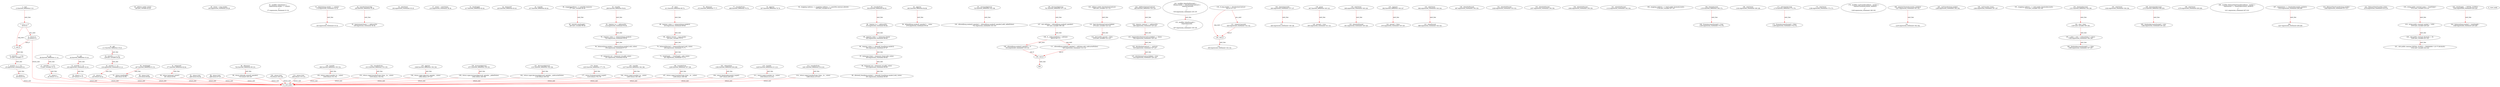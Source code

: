 digraph  {
13 [label="2_ mul\n13-function_definition-3-10", type_label=function_definition];
30 [label="3_ if_a == 0\n30-if-4-6", type_label=if];
1594 [label="3_ end_if", type_label=end_if];
35 [label="4_ return 0;\n35-return-5-5", type_label=return];
37 [label="6_ uint256 c = a * b;\n37-new_variable-7-7", type_label=new_variable];
45 [label="7_ assert(c / a == b);\n45-expression_statement-8-8", type_label=expression_statement];
54 [label="8_ return c;\n54-return-9-9", type_label=return];
56 [label="10_ div\n56-function_definition-11-14", type_label=function_definition];
73 [label="11_ uint256 c = a / b;\n73-new_variable-12-12", type_label=new_variable];
81 [label="12_ return c;\n81-return-13-13", type_label=return];
83 [label="14_ sub\n83-function_definition-15-18", type_label=function_definition];
100 [label="15_ assert(b <= a);\n100-expression_statement-16-16", type_label=expression_statement];
107 [label="16_ return a - b;\n107-return-17-17", type_label=return];
111 [label="18_ add\n111-function_definition-19-23", type_label=function_definition];
128 [label="19_ uint256 c = a + b;\n128-new_variable-20-20", type_label=new_variable];
136 [label="20_ assert(c >= a);\n136-expression_statement-21-21", type_label=expression_statement];
143 [label="21_ return c;\n143-return-22-22", type_label=return];
148 [label="25_ address public owner;\n148-new_variable-26-26", type_label=new_variable];
165 [label="28_ owner = msg.sender;\n165-expression_statement-29-29", type_label=expression_statement];
171 [label="30_ modifier onlyOwner() {\n        require(msg.sender == owner);\n        _;\n    }\n171-expression_statement-31-34", type_label=expression_statement];
174 [label="31_ require(msg.sender == owner);\n174-expression_statement-32-32", type_label=expression_statement];
183 [label="32_ _;\n183-expression_statement-33-33", type_label=expression_statement];
185 [label="34_ transferOwnership\n185-function_definition-35-39", type_label=function_definition];
192 [label="34_ onlyOwner\n192-expression_statement-35-35", type_label=expression_statement];
195 [label="35_ require(newOwner != address(0));\n195-expression_statement-36-36", type_label=expression_statement];
210 [label="37_ owner = newOwner;\n210-expression_statement-38-38", type_label=expression_statement];
217 [label="41_ totalSupply\n217-function_definition-42-42", type_label=function_definition];
225 [label="42_ balanceOf\n225-function_definition-43-43", type_label=function_definition];
237 [label="43_ transfer\n237-function_definition-44-44", type_label=function_definition];
277 [label="48_ mapping(address => uint256) balances;\n277-new_variable-49-49", type_label=new_variable];
283 [label="49_ uint256 totalSupply_;\n283-new_variable-50-50", type_label=new_variable];
287 [label="50_ totalSupply\n287-function_definition-51-53", type_label=function_definition];
296 [label="51_ return totalSupply_;\n296-return-52-52", type_label=return];
298 [label="53_ transfer\n298-function_definition-54-61", type_label=function_definition];
314 [label="54_ require(_to != address(0));\n314-expression_statement-55-55", type_label=expression_statement];
323 [label="55_ require(_value <= balances[msg.sender]);\n323-expression_statement-56-56", type_label=expression_statement];
334 [label="56_ balances[msg.sender] = balances[msg.sender].sub(_value);\n334-expression_statement-57-57", type_label=expression_statement];
351 [label="57_ balances[_to] = balances[_to].add(_value);\n351-expression_statement-58-58", type_label=expression_statement];
374 [label="59_ return true;\n374-return-60-60", type_label=return];
377 [label="61_ balanceOf\n377-function_definition-62-64", type_label=function_definition];
391 [label="62_ return balances[_owner];\n391-return-63-63", type_label=return];
411 [label="67_ burn\n411-function_definition-68-74", type_label=function_definition];
419 [label="68_ require(_value <= balances[msg.sender]);\n419-expression_statement-69-69", type_label=expression_statement];
430 [label="69_ address burner = msg.sender;\n430-new_variable-70-70", type_label=new_variable];
438 [label="70_ balances[burner] = balances[burner].sub(_value);\n438-expression_statement-71-71", type_label=expression_statement];
451 [label="71_ totalSupply_ = totalSupply_.sub(_value);\n451-expression_statement-72-72", type_label=expression_statement];
472 [label="76_ allowance\n472-function_definition-77-77", type_label=function_definition];
488 [label="77_ transferFrom\n488-function_definition-78-78", type_label=function_definition];
507 [label="78_ approve\n507-function_definition-79-79", type_label=function_definition];
545 [label="82_ mapping (address => mapping (address => uint256)) internal allowed;\n545-new_variable-83-83", type_label=new_variable];
554 [label="83_ transferFrom\n554-function_definition-84-93", type_label=function_definition];
574 [label="84_ require(_to != address(0));\n574-expression_statement-85-85", type_label=expression_statement];
583 [label="85_ require(_value <= balances[_from]);\n583-expression_statement-86-86", type_label=expression_statement];
592 [label="86_ require(_value <= allowed[_from][msg.sender]);\n592-expression_statement-87-87", type_label=expression_statement];
605 [label="87_ balances[_from] = balances[_from].sub(_value);\n605-expression_statement-88-88", type_label=expression_statement];
618 [label="88_ balances[_to] = balances[_to].add(_value);\n618-expression_statement-89-89", type_label=expression_statement];
631 [label="89_ allowed[_from][msg.sender] = allowed[_from][msg.sender].sub(_value);\n631-expression_statement-90-90", type_label=expression_statement];
660 [label="91_ return true;\n660-return-92-92", type_label=return];
663 [label="93_ approve\n663-function_definition-94-98", type_label=function_definition];
679 [label="94_ allowed[msg.sender][_spender] = _value;\n679-expression_statement-95-95", type_label=expression_statement];
699 [label="96_ return true;\n699-return-97-97", type_label=return];
702 [label="98_ allowance\n702-function_definition-99-101", type_label=function_definition];
719 [label="99_ return allowed[_owner][_spender];\n719-return-100-100", type_label=return];
725 [label="101_ increaseApproval\n725-function_definition-102-106", type_label=function_definition];
741 [label="102_ allowed[msg.sender][_spender] = allowed[msg.sender][_spender].add(_addedValue);\n741-expression_statement-103-103", type_label=expression_statement];
778 [label="104_ return true;\n778-return-105-105", type_label=return];
781 [label="106_ decreaseApproval\n781-function_definition-107-116", type_label=function_definition];
797 [label="107_ uint oldValue = allowed[msg.sender][_spender];\n797-new_variable-108-108", type_label=new_variable];
809 [label="108_ if__subtractedValue > oldValue\n809-if-109-113", type_label=if];
2373 [label="108_ end_if", type_label=end_if];
814 [label="109_ allowed[msg.sender][_spender] = 0;\n814-expression_statement-110-110", type_label=expression_statement];
825 [label="111_ allowed[msg.sender][_spender] = oldValue.sub(_subtractedValue);\n825-expression_statement-112-112", type_label=expression_statement];
856 [label="114_ return true;\n856-return-115-115", type_label=return];
869 [label="120_ address public distributionContract;\n869-new_variable-121-121", type_label=new_variable];
874 [label="121_ bool distributionContractAdded;\n874-new_variable-122-122", type_label=new_variable];
878 [label="122_ bool public paused = false;\n878-new_variable-123-123", type_label=new_variable];
885 [label="123_ addDistributionContract\n885-function_definition-124-129", type_label=function_definition];
893 [label="124_ require(_contract != address(0));\n893-expression_statement-125-125", type_label=expression_statement];
902 [label="125_ require(distributionContractAdded == false);\n902-expression_statement-126-126", type_label=expression_statement];
910 [label="126_ distributionContract = _contract;\n910-expression_statement-127-127", type_label=expression_statement];
914 [label="127_ distributionContractAdded = true;\n914-expression_statement-128-128", type_label=expression_statement];
919 [label="129_ modifier whenNotPaused() {\n        if(msg.sender != distributionContract) {\n            require(!paused);\n        }\n        _;\n    }\n919-expression_statement-130-135", type_label=expression_statement];
922 [label="130_ if_msg.sender != distributionContract\n922-if-131-133", type_label=if];
2486 [label="130_ end_if", type_label=end_if];
929 [label="131_ require(!paused);\n929-expression_statement-132-132", type_label=expression_statement];
935 [label="133_ _;\n935-expression_statement-134-134", type_label=expression_statement];
937 [label="135_ modifier whenPaused() {\n        require(paused);\n        _;\n    }\n937-expression_statement-136-139", type_label=expression_statement];
940 [label="136_ require(paused);\n940-expression_statement-137-137", type_label=expression_statement];
945 [label="137_ _;\n945-expression_statement-138-138", type_label=expression_statement];
947 [label="139_ pause\n947-function_definition-140-143", type_label=function_definition];
949 [label="139_ onlyOwner\n949-expression_statement-140-140", type_label=expression_statement];
951 [label="139_ whenNotPaused\n951-expression_statement-140-140", type_label=expression_statement];
955 [label="140_ paused = true;\n955-expression_statement-141-141", type_label=expression_statement];
962 [label="143_ unpause\n962-function_definition-144-147", type_label=function_definition];
964 [label="143_ onlyOwner\n964-expression_statement-144-144", type_label=expression_statement];
966 [label="143_ whenPaused\n966-expression_statement-144-144", type_label=expression_statement];
970 [label="144_ paused = false;\n970-expression_statement-145-145", type_label=expression_statement];
986 [label="149_ transfer\n986-function_definition-150-152", type_label=function_definition];
997 [label="149_ whenNotPaused\n997-expression_statement-150-150", type_label=expression_statement];
1004 [label="150_ return super.transfer(_to, _value);\n1004-return-151-151", type_label=return];
1013 [label="152_ transferFrom\n1013-function_definition-153-155", type_label=function_definition];
1028 [label="152_ whenNotPaused\n1028-expression_statement-153-153", type_label=expression_statement];
1035 [label="153_ return super.transferFrom(_from, _to, _value);\n1035-return-154-154", type_label=return];
1046 [label="155_ approve\n1046-function_definition-156-158", type_label=function_definition];
1057 [label="155_ whenNotPaused\n1057-expression_statement-156-156", type_label=expression_statement];
1064 [label="156_ return super.approve(_spender, _value);\n1064-return-157-157", type_label=return];
1073 [label="158_ increaseApproval\n1073-function_definition-159-161", type_label=function_definition];
1084 [label="158_ whenNotPaused\n1084-expression_statement-159-159", type_label=expression_statement];
1092 [label="159_ return super.increaseApproval(_spender, _addedValue);\n1092-return-160-160", type_label=return];
1101 [label="161_ decreaseApproval\n1101-function_definition-162-164", type_label=function_definition];
1112 [label="161_ whenNotPaused\n1112-expression_statement-162-162", type_label=expression_statement];
1120 [label="162_ return super.decreaseApproval(_spender, _subtractedValue);\n1120-return-163-163", type_label=return];
1138 [label="166_ mapping (address => bool) public frozenAccounts;\n1138-new_variable-167-167", type_label=new_variable];
1155 [label="168_ freezeAccount\n1155-function_definition-169-172", type_label=function_definition];
1162 [label="168_ onlyOwner\n1162-expression_statement-169-169", type_label=expression_statement];
1165 [label="169_ frozenAccounts[target] = true;\n1165-expression_statement-170-170", type_label=expression_statement];
1179 [label="172_ unFreezeAccount\n1179-function_definition-173-176", type_label=function_definition];
1186 [label="172_ onlyOwner\n1186-expression_statement-173-173", type_label=expression_statement];
1189 [label="173_ frozenAccounts[target] = false;\n1189-expression_statement-174-174", type_label=expression_statement];
1203 [label="176_ frozen\n1203-function_definition-177-179", type_label=function_definition];
1216 [label="177_ return frozenAccounts[_target];\n1216-return-178-178", type_label=return];
1220 [label="179_ modifier canTransfer(address _sender) {\n        require(!frozenAccounts[_sender]);\n        _;\n    }\n1220-expression_statement-180-183", type_label=expression_statement];
1227 [label="180_ require(!frozenAccounts[_sender]);\n1227-expression_statement-181-181", type_label=expression_statement];
1235 [label="181_ _;\n1235-expression_statement-182-182", type_label=expression_statement];
1237 [label="183_ transfer\n1237-function_definition-184-186", type_label=function_definition];
1248 [label="183_ canTransfer(msg.sender)\n1248-expression_statement-184-184", type_label=expression_statement];
1260 [label="184_ return super.transfer(_to, _value);\n1260-return-185-185", type_label=return];
1269 [label="186_ transferFrom\n1269-function_definition-187-189", type_label=function_definition];
1284 [label="186_ canTransfer(_from)\n1284-expression_statement-187-187", type_label=expression_statement];
1294 [label="187_ return super.transferFrom(_from, _to, _value);\n1294-return-188-188", type_label=return];
1314 [label="191_ mapping (address => uint) public timelockAccounts;\n1314-new_variable-192-192", type_label=new_variable];
1331 [label="193_ timelockAccount\n1331-function_definition-194-199", type_label=function_definition];
1342 [label="193_ onlyOwner\n1342-expression_statement-194-194", type_label=expression_statement];
1345 [label="194_ uint r_time;\n1345-new_variable-195-195", type_label=new_variable];
1350 [label="195_ r_time = now + (releasetime * 1 days);\n1350-expression_statement-196-196", type_label=expression_statement];
1360 [label="196_ timelockAccounts[target] = r_time;\n1360-expression_statement-197-197", type_label=expression_statement];
1372 [label="199_ timeunlockAccount\n1372-function_definition-200-203", type_label=function_definition];
1379 [label="199_ onlyOwner\n1379-expression_statement-200-200", type_label=expression_statement];
1382 [label="200_ timelockAccounts[target] = now;\n1382-expression_statement-201-201", type_label=expression_statement];
1394 [label="203_ releasetime\n1394-function_definition-204-206", type_label=function_definition];
1407 [label="204_ return timelockAccounts[_target];\n1407-return-205-205", type_label=return];
1411 [label="206_ modifier ReleaseTimeTransfer(address _sender) {\n        require(now >= timelockAccounts[_sender]);\n        _;\n    }\n1411-expression_statement-207-210", type_label=expression_statement];
1418 [label="207_ require(now >= timelockAccounts[_sender]);\n1418-expression_statement-208-208", type_label=expression_statement];
1427 [label="208_ _;\n1427-expression_statement-209-209", type_label=expression_statement];
1429 [label="210_ transfer\n1429-function_definition-211-213", type_label=function_definition];
1440 [label="210_ ReleaseTimeTransfer(msg.sender)\n1440-expression_statement-211-211", type_label=expression_statement];
1452 [label="211_ return super.transfer(_to, _value);\n1452-return-212-212", type_label=return];
1461 [label="213_ transferFrom\n1461-function_definition-214-216", type_label=function_definition];
1476 [label="213_ ReleaseTimeTransfer(_from)\n1476-expression_statement-214-214", type_label=expression_statement];
1486 [label="214_ return super.transferFrom(_from, _to, _value);\n1486-return-215-215", type_label=return];
1512 [label="218_ string public constant name = \"GoldToken\";\n1512-new_variable-219-219", type_label=new_variable];
1519 [label="219_ string public constant symbol = \"GTK\";\n1519-new_variable-220-220", type_label=new_variable];
1526 [label="220_ uint public constant decimals = 18;\n1526-new_variable-221-221", type_label=new_variable];
1532 [label="221_ uint public constant INITIAL_SUPPLY = 500000000 * (10 ** decimals);\n1532-new_variable-222-222", type_label=new_variable];
1545 [label="223_ totalSupply_ = INITIAL_SUPPLY;\n1545-expression_statement-224-224", type_label=expression_statement];
1549 [label="224_ balances[msg.sender] = totalSupply_;\n1549-expression_statement-225-225", type_label=expression_statement];
1 [label="0_ start_node", type_label=start];
2 [label="0_ exit_node", type_label=exit];
840;
13 -> 30  [color=red, controlflow_type=next_line, edge_type=CFG_edge, key=0, label=next_line];
30 -> 35  [color=red, controlflow_type=pos_next, edge_type=CFG_edge, key=0, label=pos_next];
30 -> 1594  [color=red, controlflow_type=neg_next, edge_type=CFG_edge, key=0, label=neg_next];
1594 -> 37  [color=red, controlflow_type=next_line, edge_type=CFG_edge, key=0, label=next_line];
35 -> 1594  [color=red, controlflow_type=end_if, edge_type=CFG_edge, key=0, label=end_if];
35 -> 2  [color=red, controlflow_type=return_exit, edge_type=CFG_edge, key=0, label=return_exit];
37 -> 45  [color=red, controlflow_type=next_line, edge_type=CFG_edge, key=0, label=next_line];
45 -> 54  [color=red, controlflow_type=next_line, edge_type=CFG_edge, key=0, label=next_line];
54 -> 2  [color=red, controlflow_type=return_exit, edge_type=CFG_edge, key=0, label=return_exit];
56 -> 73  [color=red, controlflow_type=next_line, edge_type=CFG_edge, key=0, label=next_line];
73 -> 81  [color=red, controlflow_type=next_line, edge_type=CFG_edge, key=0, label=next_line];
81 -> 2  [color=red, controlflow_type=return_exit, edge_type=CFG_edge, key=0, label=return_exit];
83 -> 100  [color=red, controlflow_type=next_line, edge_type=CFG_edge, key=0, label=next_line];
100 -> 107  [color=red, controlflow_type=next_line, edge_type=CFG_edge, key=0, label=next_line];
107 -> 2  [color=red, controlflow_type=return_exit, edge_type=CFG_edge, key=0, label=return_exit];
111 -> 128  [color=red, controlflow_type=next_line, edge_type=CFG_edge, key=0, label=next_line];
128 -> 136  [color=red, controlflow_type=next_line, edge_type=CFG_edge, key=0, label=next_line];
136 -> 143  [color=red, controlflow_type=next_line, edge_type=CFG_edge, key=0, label=next_line];
143 -> 2  [color=red, controlflow_type=return_exit, edge_type=CFG_edge, key=0, label=return_exit];
174 -> 183  [color=red, controlflow_type=next_line, edge_type=CFG_edge, key=0, label=next_line];
185 -> 195  [color=red, controlflow_type=next_line, edge_type=CFG_edge, key=0, label=next_line];
277 -> 283  [color=red, controlflow_type=next_line, edge_type=CFG_edge, key=0, label=next_line];
287 -> 296  [color=red, controlflow_type=next_line, edge_type=CFG_edge, key=0, label=next_line];
296 -> 2  [color=red, controlflow_type=return_exit, edge_type=CFG_edge, key=0, label=return_exit];
298 -> 314  [color=red, controlflow_type=next_line, edge_type=CFG_edge, key=0, label=next_line];
314 -> 323  [color=red, controlflow_type=next_line, edge_type=CFG_edge, key=0, label=next_line];
323 -> 334  [color=red, controlflow_type=next_line, edge_type=CFG_edge, key=0, label=next_line];
334 -> 351  [color=red, controlflow_type=next_line, edge_type=CFG_edge, key=0, label=next_line];
374 -> 2  [color=red, controlflow_type=return_exit, edge_type=CFG_edge, key=0, label=return_exit];
377 -> 391  [color=red, controlflow_type=next_line, edge_type=CFG_edge, key=0, label=next_line];
391 -> 2  [color=red, controlflow_type=return_exit, edge_type=CFG_edge, key=0, label=return_exit];
411 -> 419  [color=red, controlflow_type=next_line, edge_type=CFG_edge, key=0, label=next_line];
419 -> 430  [color=red, controlflow_type=next_line, edge_type=CFG_edge, key=0, label=next_line];
430 -> 438  [color=red, controlflow_type=next_line, edge_type=CFG_edge, key=0, label=next_line];
438 -> 451  [color=red, controlflow_type=next_line, edge_type=CFG_edge, key=0, label=next_line];
554 -> 574  [color=red, controlflow_type=next_line, edge_type=CFG_edge, key=0, label=next_line];
574 -> 583  [color=red, controlflow_type=next_line, edge_type=CFG_edge, key=0, label=next_line];
583 -> 592  [color=red, controlflow_type=next_line, edge_type=CFG_edge, key=0, label=next_line];
592 -> 605  [color=red, controlflow_type=next_line, edge_type=CFG_edge, key=0, label=next_line];
605 -> 618  [color=red, controlflow_type=next_line, edge_type=CFG_edge, key=0, label=next_line];
618 -> 631  [color=red, controlflow_type=next_line, edge_type=CFG_edge, key=0, label=next_line];
660 -> 2  [color=red, controlflow_type=return_exit, edge_type=CFG_edge, key=0, label=return_exit];
663 -> 679  [color=red, controlflow_type=next_line, edge_type=CFG_edge, key=0, label=next_line];
699 -> 2  [color=red, controlflow_type=return_exit, edge_type=CFG_edge, key=0, label=return_exit];
702 -> 719  [color=red, controlflow_type=next_line, edge_type=CFG_edge, key=0, label=next_line];
719 -> 2  [color=red, controlflow_type=return_exit, edge_type=CFG_edge, key=0, label=return_exit];
725 -> 741  [color=red, controlflow_type=next_line, edge_type=CFG_edge, key=0, label=next_line];
778 -> 2  [color=red, controlflow_type=return_exit, edge_type=CFG_edge, key=0, label=return_exit];
781 -> 797  [color=red, controlflow_type=next_line, edge_type=CFG_edge, key=0, label=next_line];
797 -> 809  [color=red, controlflow_type=next_line, edge_type=CFG_edge, key=0, label=next_line];
809 -> 814  [color=red, controlflow_type=pos_next, edge_type=CFG_edge, key=0, label=pos_next];
809 -> 825  [color=red, controlflow_type=neg_next, edge_type=CFG_edge, key=0, label=neg_next];
2373 -> 840  [color=red, controlflow_type=next_line, edge_type=CFG_edge, key=0, label=next_line];
814 -> 2373  [color=red, controlflow_type=end_if, edge_type=CFG_edge, key=0, label=end_if];
825 -> 2373  [color=red, controlflow_type=end_if, edge_type=CFG_edge, key=0, label=end_if];
856 -> 2  [color=red, controlflow_type=return_exit, edge_type=CFG_edge, key=0, label=return_exit];
869 -> 874  [color=red, controlflow_type=next_line, edge_type=CFG_edge, key=0, label=next_line];
874 -> 878  [color=red, controlflow_type=next_line, edge_type=CFG_edge, key=0, label=next_line];
885 -> 893  [color=red, controlflow_type=next_line, edge_type=CFG_edge, key=0, label=next_line];
893 -> 902  [color=red, controlflow_type=next_line, edge_type=CFG_edge, key=0, label=next_line];
902 -> 910  [color=red, controlflow_type=next_line, edge_type=CFG_edge, key=0, label=next_line];
910 -> 914  [color=red, controlflow_type=next_line, edge_type=CFG_edge, key=0, label=next_line];
919 -> 937  [color=red, controlflow_type=next_line, edge_type=CFG_edge, key=0, label=next_line];
922 -> 929  [color=red, controlflow_type=pos_next, edge_type=CFG_edge, key=0, label=pos_next];
922 -> 2486  [color=red, controlflow_type=neg_next, edge_type=CFG_edge, key=0, label=neg_next];
2486 -> 935  [color=red, controlflow_type=next_line, edge_type=CFG_edge, key=0, label=next_line];
929 -> 2486  [color=red, controlflow_type=end_if, edge_type=CFG_edge, key=0, label=end_if];
940 -> 945  [color=red, controlflow_type=next_line, edge_type=CFG_edge, key=0, label=next_line];
947 -> 955  [color=red, controlflow_type=next_line, edge_type=CFG_edge, key=0, label=next_line];
949 -> 951  [color=red, controlflow_type=next_line, edge_type=CFG_edge, key=0, label=next_line];
962 -> 970  [color=red, controlflow_type=next_line, edge_type=CFG_edge, key=0, label=next_line];
964 -> 966  [color=red, controlflow_type=next_line, edge_type=CFG_edge, key=0, label=next_line];
986 -> 1004  [color=red, controlflow_type=next_line, edge_type=CFG_edge, key=0, label=next_line];
1004 -> 2  [color=red, controlflow_type=return_exit, edge_type=CFG_edge, key=0, label=return_exit];
1013 -> 1035  [color=red, controlflow_type=next_line, edge_type=CFG_edge, key=0, label=next_line];
1035 -> 2  [color=red, controlflow_type=return_exit, edge_type=CFG_edge, key=0, label=return_exit];
1046 -> 1064  [color=red, controlflow_type=next_line, edge_type=CFG_edge, key=0, label=next_line];
1064 -> 2  [color=red, controlflow_type=return_exit, edge_type=CFG_edge, key=0, label=return_exit];
1073 -> 1092  [color=red, controlflow_type=next_line, edge_type=CFG_edge, key=0, label=next_line];
1092 -> 2  [color=red, controlflow_type=return_exit, edge_type=CFG_edge, key=0, label=return_exit];
1101 -> 1120  [color=red, controlflow_type=next_line, edge_type=CFG_edge, key=0, label=next_line];
1120 -> 2  [color=red, controlflow_type=return_exit, edge_type=CFG_edge, key=0, label=return_exit];
1155 -> 1165  [color=red, controlflow_type=next_line, edge_type=CFG_edge, key=0, label=next_line];
1179 -> 1189  [color=red, controlflow_type=next_line, edge_type=CFG_edge, key=0, label=next_line];
1203 -> 1216  [color=red, controlflow_type=next_line, edge_type=CFG_edge, key=0, label=next_line];
1216 -> 2  [color=red, controlflow_type=return_exit, edge_type=CFG_edge, key=0, label=return_exit];
1227 -> 1235  [color=red, controlflow_type=next_line, edge_type=CFG_edge, key=0, label=next_line];
1237 -> 1260  [color=red, controlflow_type=next_line, edge_type=CFG_edge, key=0, label=next_line];
1260 -> 2  [color=red, controlflow_type=return_exit, edge_type=CFG_edge, key=0, label=return_exit];
1269 -> 1294  [color=red, controlflow_type=next_line, edge_type=CFG_edge, key=0, label=next_line];
1294 -> 2  [color=red, controlflow_type=return_exit, edge_type=CFG_edge, key=0, label=return_exit];
1331 -> 1345  [color=red, controlflow_type=next_line, edge_type=CFG_edge, key=0, label=next_line];
1345 -> 1350  [color=red, controlflow_type=next_line, edge_type=CFG_edge, key=0, label=next_line];
1350 -> 1360  [color=red, controlflow_type=next_line, edge_type=CFG_edge, key=0, label=next_line];
1372 -> 1382  [color=red, controlflow_type=next_line, edge_type=CFG_edge, key=0, label=next_line];
1394 -> 1407  [color=red, controlflow_type=next_line, edge_type=CFG_edge, key=0, label=next_line];
1407 -> 2  [color=red, controlflow_type=return_exit, edge_type=CFG_edge, key=0, label=return_exit];
1418 -> 1427  [color=red, controlflow_type=next_line, edge_type=CFG_edge, key=0, label=next_line];
1429 -> 1452  [color=red, controlflow_type=next_line, edge_type=CFG_edge, key=0, label=next_line];
1452 -> 2  [color=red, controlflow_type=return_exit, edge_type=CFG_edge, key=0, label=return_exit];
1461 -> 1486  [color=red, controlflow_type=next_line, edge_type=CFG_edge, key=0, label=next_line];
1486 -> 2  [color=red, controlflow_type=return_exit, edge_type=CFG_edge, key=0, label=return_exit];
1512 -> 1519  [color=red, controlflow_type=next_line, edge_type=CFG_edge, key=0, label=next_line];
1519 -> 1526  [color=red, controlflow_type=next_line, edge_type=CFG_edge, key=0, label=next_line];
1526 -> 1532  [color=red, controlflow_type=next_line, edge_type=CFG_edge, key=0, label=next_line];
1545 -> 1549  [color=red, controlflow_type=next_line, edge_type=CFG_edge, key=0, label=next_line];
}
